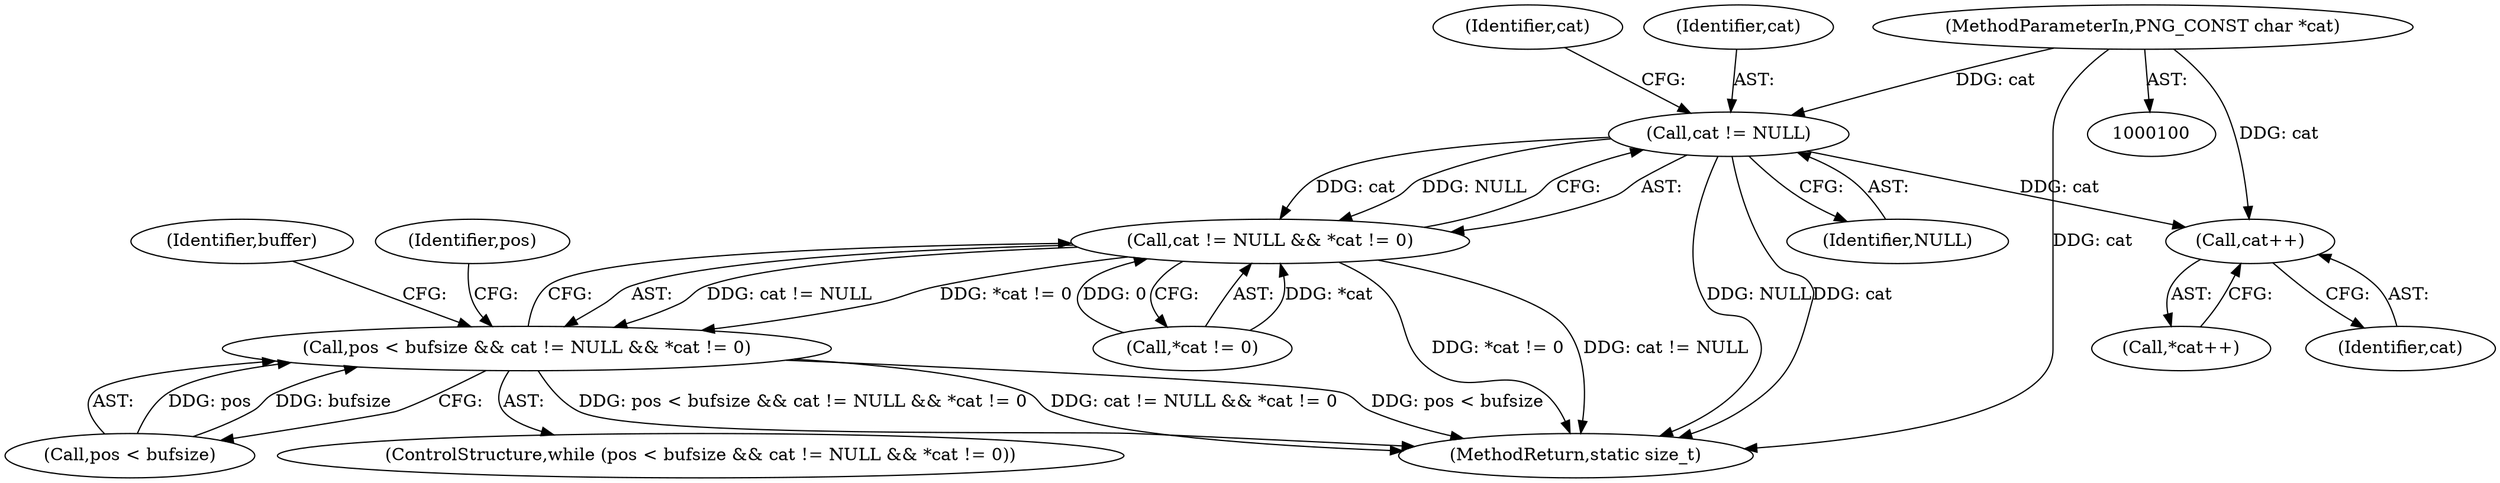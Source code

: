 digraph "0_Android_9d4853418ab2f754c2b63e091c29c5529b8b86ca_123@pointer" {
"1000112" [label="(Call,cat != NULL)"];
"1000104" [label="(MethodParameterIn,PNG_CONST char *cat)"];
"1000111" [label="(Call,cat != NULL && *cat != 0)"];
"1000107" [label="(Call,pos < bufsize && cat != NULL && *cat != 0)"];
"1000125" [label="(Call,cat++)"];
"1000108" [label="(Call,pos < bufsize)"];
"1000129" [label="(Identifier,pos)"];
"1000115" [label="(Call,*cat != 0)"];
"1000126" [label="(Identifier,cat)"];
"1000112" [label="(Call,cat != NULL)"];
"1000114" [label="(Identifier,NULL)"];
"1000121" [label="(Identifier,buffer)"];
"1000111" [label="(Call,cat != NULL && *cat != 0)"];
"1000117" [label="(Identifier,cat)"];
"1000104" [label="(MethodParameterIn,PNG_CONST char *cat)"];
"1000125" [label="(Call,cat++)"];
"1000113" [label="(Identifier,cat)"];
"1000143" [label="(MethodReturn,static size_t)"];
"1000106" [label="(ControlStructure,while (pos < bufsize && cat != NULL && *cat != 0))"];
"1000107" [label="(Call,pos < bufsize && cat != NULL && *cat != 0)"];
"1000124" [label="(Call,*cat++)"];
"1000112" -> "1000111"  [label="AST: "];
"1000112" -> "1000114"  [label="CFG: "];
"1000113" -> "1000112"  [label="AST: "];
"1000114" -> "1000112"  [label="AST: "];
"1000117" -> "1000112"  [label="CFG: "];
"1000111" -> "1000112"  [label="CFG: "];
"1000112" -> "1000143"  [label="DDG: NULL"];
"1000112" -> "1000143"  [label="DDG: cat"];
"1000112" -> "1000111"  [label="DDG: cat"];
"1000112" -> "1000111"  [label="DDG: NULL"];
"1000104" -> "1000112"  [label="DDG: cat"];
"1000112" -> "1000125"  [label="DDG: cat"];
"1000104" -> "1000100"  [label="AST: "];
"1000104" -> "1000143"  [label="DDG: cat"];
"1000104" -> "1000125"  [label="DDG: cat"];
"1000111" -> "1000107"  [label="AST: "];
"1000111" -> "1000115"  [label="CFG: "];
"1000115" -> "1000111"  [label="AST: "];
"1000107" -> "1000111"  [label="CFG: "];
"1000111" -> "1000143"  [label="DDG: *cat != 0"];
"1000111" -> "1000143"  [label="DDG: cat != NULL"];
"1000111" -> "1000107"  [label="DDG: cat != NULL"];
"1000111" -> "1000107"  [label="DDG: *cat != 0"];
"1000115" -> "1000111"  [label="DDG: *cat"];
"1000115" -> "1000111"  [label="DDG: 0"];
"1000107" -> "1000106"  [label="AST: "];
"1000107" -> "1000108"  [label="CFG: "];
"1000108" -> "1000107"  [label="AST: "];
"1000121" -> "1000107"  [label="CFG: "];
"1000129" -> "1000107"  [label="CFG: "];
"1000107" -> "1000143"  [label="DDG: pos < bufsize"];
"1000107" -> "1000143"  [label="DDG: pos < bufsize && cat != NULL && *cat != 0"];
"1000107" -> "1000143"  [label="DDG: cat != NULL && *cat != 0"];
"1000108" -> "1000107"  [label="DDG: pos"];
"1000108" -> "1000107"  [label="DDG: bufsize"];
"1000125" -> "1000124"  [label="AST: "];
"1000125" -> "1000126"  [label="CFG: "];
"1000126" -> "1000125"  [label="AST: "];
"1000124" -> "1000125"  [label="CFG: "];
}
